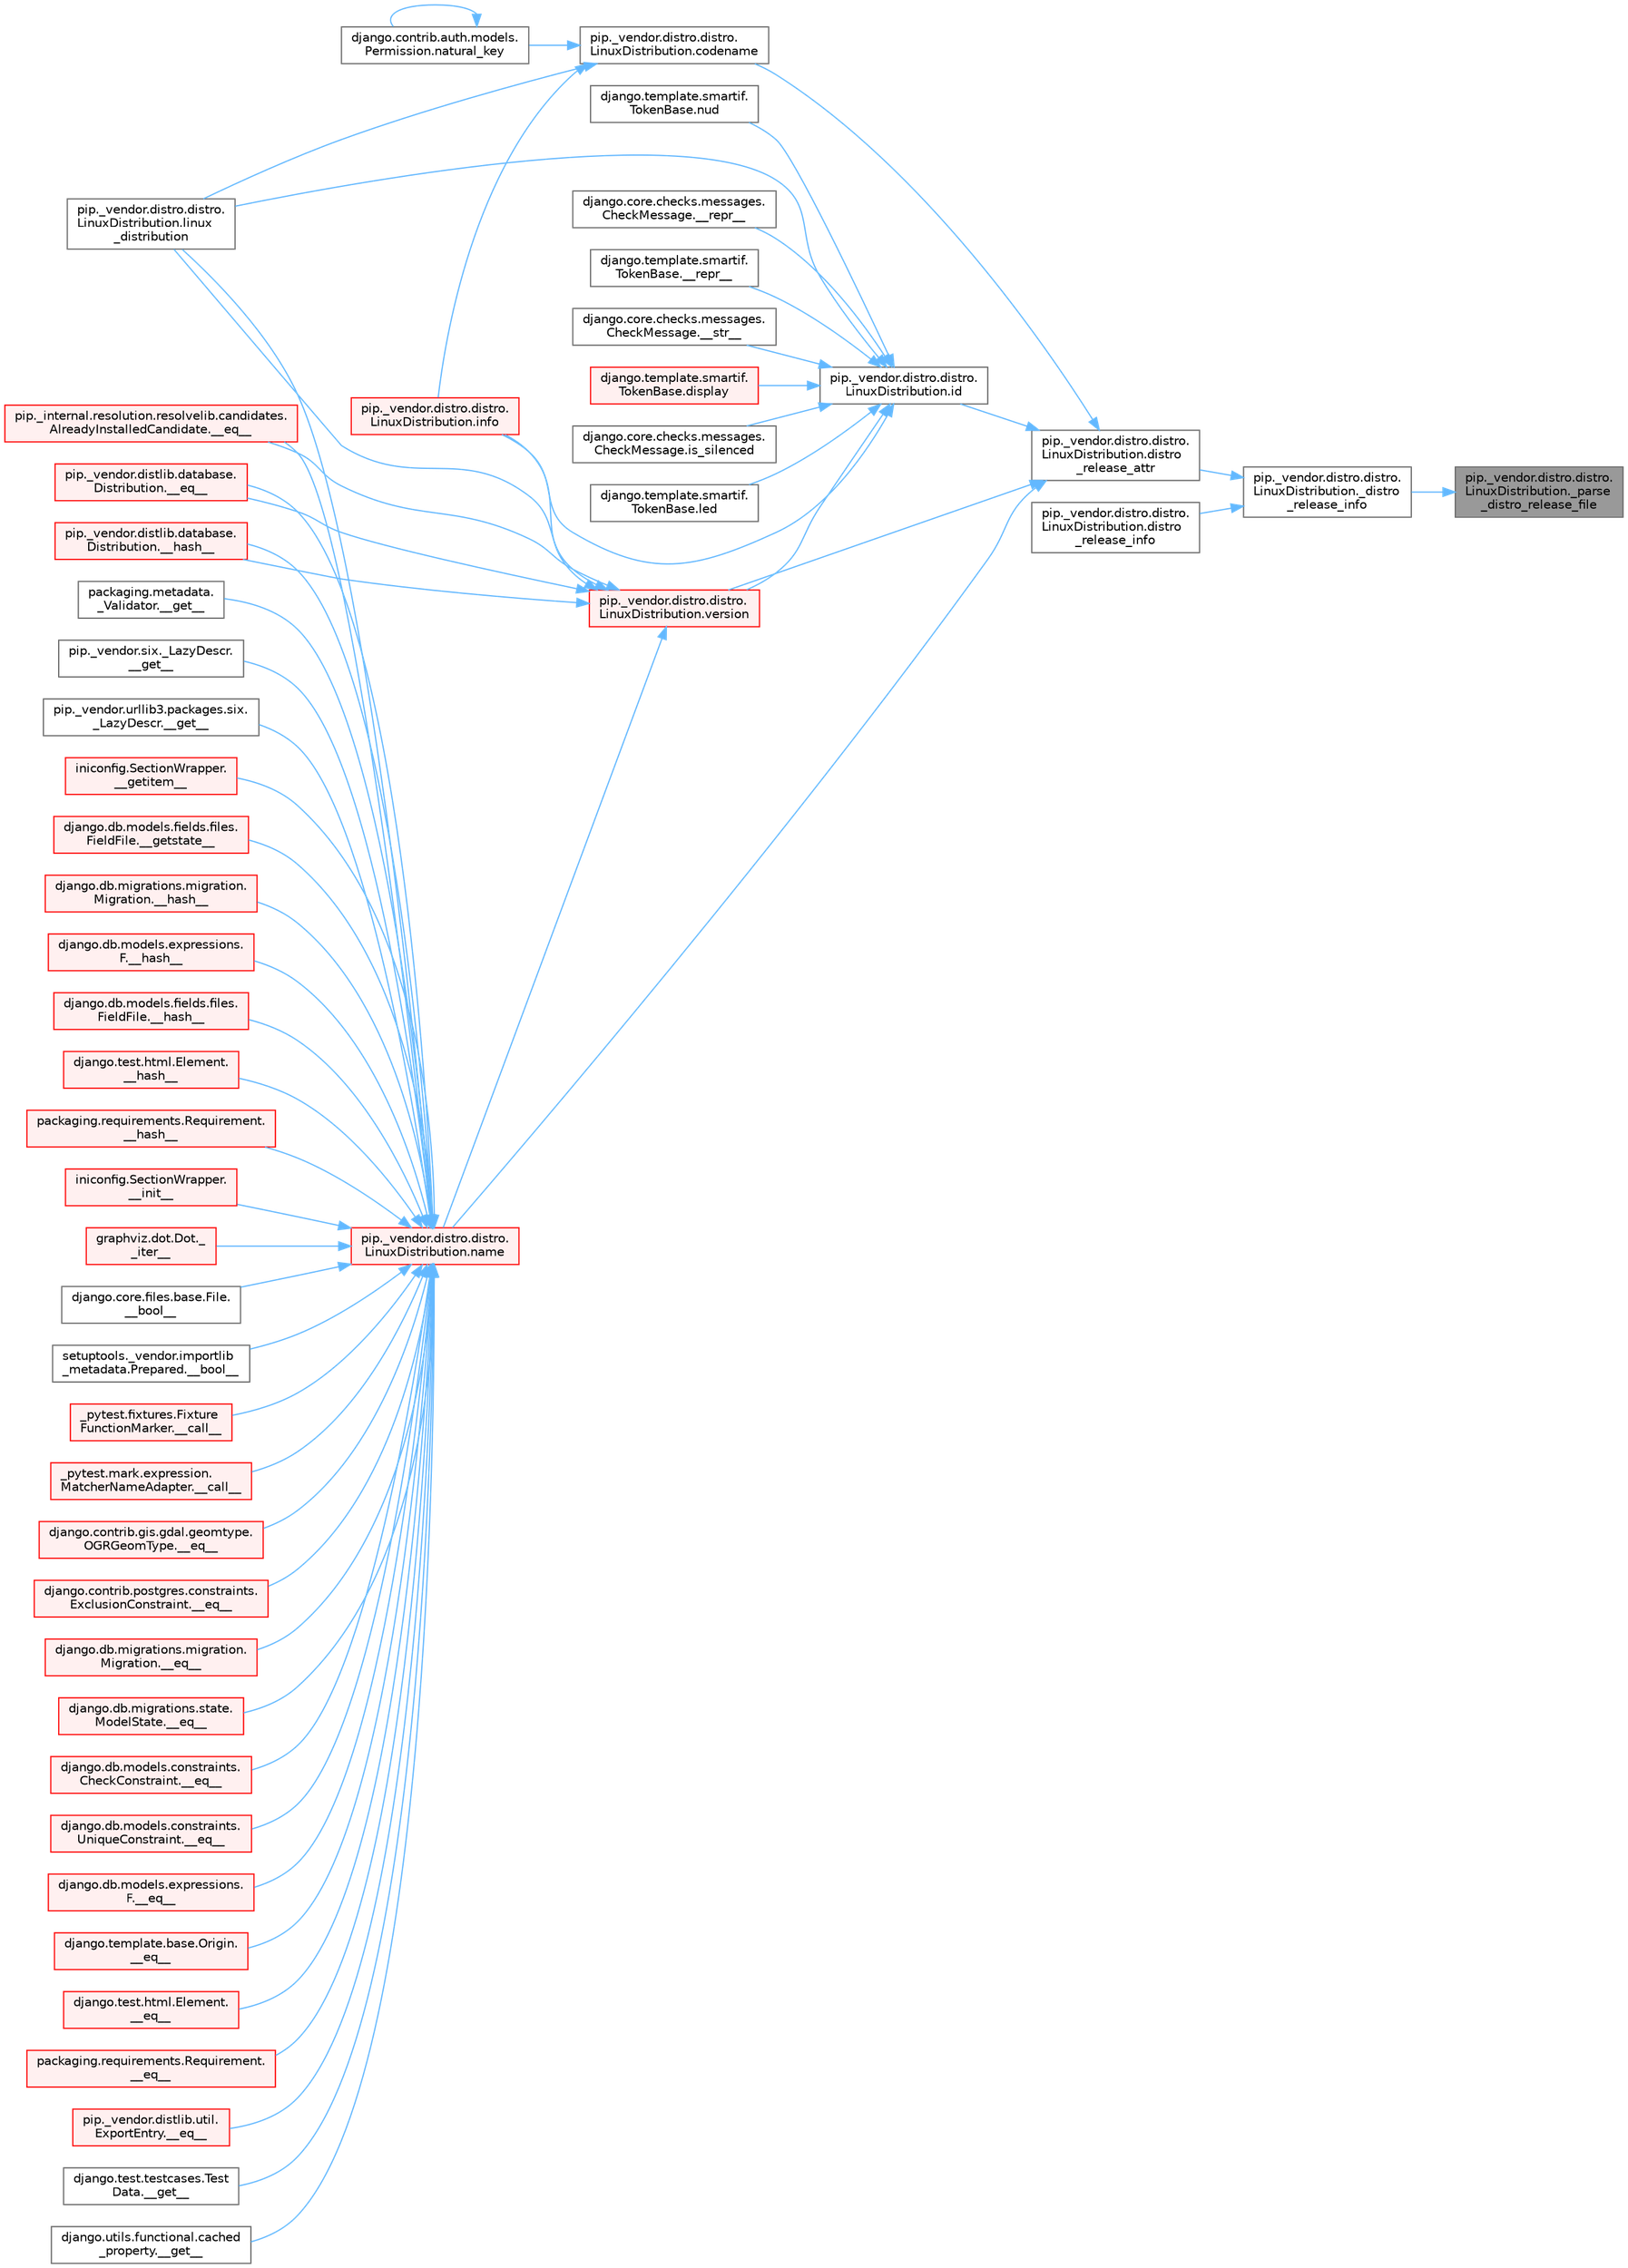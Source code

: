 digraph "pip._vendor.distro.distro.LinuxDistribution._parse_distro_release_file"
{
 // LATEX_PDF_SIZE
  bgcolor="transparent";
  edge [fontname=Helvetica,fontsize=10,labelfontname=Helvetica,labelfontsize=10];
  node [fontname=Helvetica,fontsize=10,shape=box,height=0.2,width=0.4];
  rankdir="RL";
  Node1 [id="Node000001",label="pip._vendor.distro.distro.\lLinuxDistribution._parse\l_distro_release_file",height=0.2,width=0.4,color="gray40", fillcolor="grey60", style="filled", fontcolor="black",tooltip=" "];
  Node1 -> Node2 [id="edge1_Node000001_Node000002",dir="back",color="steelblue1",style="solid",tooltip=" "];
  Node2 [id="Node000002",label="pip._vendor.distro.distro.\lLinuxDistribution._distro\l_release_info",height=0.2,width=0.4,color="grey40", fillcolor="white", style="filled",URL="$classpip_1_1__vendor_1_1distro_1_1distro_1_1_linux_distribution.html#a5003f69f1494a495c6fdca7f1e0ef614",tooltip=" "];
  Node2 -> Node3 [id="edge2_Node000002_Node000003",dir="back",color="steelblue1",style="solid",tooltip=" "];
  Node3 [id="Node000003",label="pip._vendor.distro.distro.\lLinuxDistribution.distro\l_release_attr",height=0.2,width=0.4,color="grey40", fillcolor="white", style="filled",URL="$classpip_1_1__vendor_1_1distro_1_1distro_1_1_linux_distribution.html#a69a78e152aeaccb753c30d3cf86c5686",tooltip=" "];
  Node3 -> Node4 [id="edge3_Node000003_Node000004",dir="back",color="steelblue1",style="solid",tooltip=" "];
  Node4 [id="Node000004",label="pip._vendor.distro.distro.\lLinuxDistribution.codename",height=0.2,width=0.4,color="grey40", fillcolor="white", style="filled",URL="$classpip_1_1__vendor_1_1distro_1_1distro_1_1_linux_distribution.html#a0358d9d8b02ce55672f3571d2cb6cdc7",tooltip=" "];
  Node4 -> Node5 [id="edge4_Node000004_Node000005",dir="back",color="steelblue1",style="solid",tooltip=" "];
  Node5 [id="Node000005",label="pip._vendor.distro.distro.\lLinuxDistribution.info",height=0.2,width=0.4,color="red", fillcolor="#FFF0F0", style="filled",URL="$classpip_1_1__vendor_1_1distro_1_1distro_1_1_linux_distribution.html#a006af842ff29a5797a718d5b6f853c95",tooltip=" "];
  Node4 -> Node2329 [id="edge5_Node000004_Node002329",dir="back",color="steelblue1",style="solid",tooltip=" "];
  Node2329 [id="Node002329",label="pip._vendor.distro.distro.\lLinuxDistribution.linux\l_distribution",height=0.2,width=0.4,color="grey40", fillcolor="white", style="filled",URL="$classpip_1_1__vendor_1_1distro_1_1distro_1_1_linux_distribution.html#a3babc6762bf16e331f59bf3b90d820ee",tooltip=" "];
  Node4 -> Node3182 [id="edge6_Node000004_Node003182",dir="back",color="steelblue1",style="solid",tooltip=" "];
  Node3182 [id="Node003182",label="django.contrib.auth.models.\lPermission.natural_key",height=0.2,width=0.4,color="grey40", fillcolor="white", style="filled",URL="$classdjango_1_1contrib_1_1auth_1_1models_1_1_permission.html#aa4f5b06a57c99a3bd143564cb477c67a",tooltip=" "];
  Node3182 -> Node3182 [id="edge7_Node003182_Node003182",dir="back",color="steelblue1",style="solid",tooltip=" "];
  Node3 -> Node3183 [id="edge8_Node000003_Node003183",dir="back",color="steelblue1",style="solid",tooltip=" "];
  Node3183 [id="Node003183",label="pip._vendor.distro.distro.\lLinuxDistribution.id",height=0.2,width=0.4,color="grey40", fillcolor="white", style="filled",URL="$classpip_1_1__vendor_1_1distro_1_1distro_1_1_linux_distribution.html#aec57d97b3bd82778371db7afa1d5b877",tooltip=" "];
  Node3183 -> Node3184 [id="edge9_Node003183_Node003184",dir="back",color="steelblue1",style="solid",tooltip=" "];
  Node3184 [id="Node003184",label="django.core.checks.messages.\lCheckMessage.__repr__",height=0.2,width=0.4,color="grey40", fillcolor="white", style="filled",URL="$classdjango_1_1core_1_1checks_1_1messages_1_1_check_message.html#aacd437544c605df73955ce188f1ec16c",tooltip=" "];
  Node3183 -> Node3185 [id="edge10_Node003183_Node003185",dir="back",color="steelblue1",style="solid",tooltip=" "];
  Node3185 [id="Node003185",label="django.template.smartif.\lTokenBase.__repr__",height=0.2,width=0.4,color="grey40", fillcolor="white", style="filled",URL="$classdjango_1_1template_1_1smartif_1_1_token_base.html#a8ee61204df12d80d48cdb6e41f74b94c",tooltip=" "];
  Node3183 -> Node3186 [id="edge11_Node003183_Node003186",dir="back",color="steelblue1",style="solid",tooltip=" "];
  Node3186 [id="Node003186",label="django.core.checks.messages.\lCheckMessage.__str__",height=0.2,width=0.4,color="grey40", fillcolor="white", style="filled",URL="$classdjango_1_1core_1_1checks_1_1messages_1_1_check_message.html#a5a594547b767061367294e697ac8af32",tooltip=" "];
  Node3183 -> Node3187 [id="edge12_Node003183_Node003187",dir="back",color="steelblue1",style="solid",tooltip=" "];
  Node3187 [id="Node003187",label="django.template.smartif.\lTokenBase.display",height=0.2,width=0.4,color="red", fillcolor="#FFF0F0", style="filled",URL="$classdjango_1_1template_1_1smartif_1_1_token_base.html#af8ccd5b8a53d5f0cd5f3f3e853752070",tooltip=" "];
  Node3183 -> Node5 [id="edge13_Node003183_Node000005",dir="back",color="steelblue1",style="solid",tooltip=" "];
  Node3183 -> Node3188 [id="edge14_Node003183_Node003188",dir="back",color="steelblue1",style="solid",tooltip=" "];
  Node3188 [id="Node003188",label="django.core.checks.messages.\lCheckMessage.is_silenced",height=0.2,width=0.4,color="grey40", fillcolor="white", style="filled",URL="$classdjango_1_1core_1_1checks_1_1messages_1_1_check_message.html#a060352835bfe4fe7ba9558592c1cc04f",tooltip=" "];
  Node3183 -> Node3189 [id="edge15_Node003183_Node003189",dir="back",color="steelblue1",style="solid",tooltip=" "];
  Node3189 [id="Node003189",label="django.template.smartif.\lTokenBase.led",height=0.2,width=0.4,color="grey40", fillcolor="white", style="filled",URL="$classdjango_1_1template_1_1smartif_1_1_token_base.html#aa7547de5b3294682f4ce0a9abbb26756",tooltip=" "];
  Node3183 -> Node2329 [id="edge16_Node003183_Node002329",dir="back",color="steelblue1",style="solid",tooltip=" "];
  Node3183 -> Node3190 [id="edge17_Node003183_Node003190",dir="back",color="steelblue1",style="solid",tooltip=" "];
  Node3190 [id="Node003190",label="django.template.smartif.\lTokenBase.nud",height=0.2,width=0.4,color="grey40", fillcolor="white", style="filled",URL="$classdjango_1_1template_1_1smartif_1_1_token_base.html#ad1a7cd0a1aea26a6cc69c4973e1d7e76",tooltip=" "];
  Node3183 -> Node3191 [id="edge18_Node003183_Node003191",dir="back",color="steelblue1",style="solid",tooltip=" "];
  Node3191 [id="Node003191",label="pip._vendor.distro.distro.\lLinuxDistribution.version",height=0.2,width=0.4,color="red", fillcolor="#FFF0F0", style="filled",URL="$classpip_1_1__vendor_1_1distro_1_1distro_1_1_linux_distribution.html#a35f4d1557d49774f4cb5c3f52fca0676",tooltip=" "];
  Node3191 -> Node970 [id="edge19_Node003191_Node000970",dir="back",color="steelblue1",style="solid",tooltip=" "];
  Node970 [id="Node000970",label="pip._internal.resolution.resolvelib.candidates.\lAlreadyInstalledCandidate.__eq__",height=0.2,width=0.4,color="red", fillcolor="#FFF0F0", style="filled",URL="$classpip_1_1__internal_1_1resolution_1_1resolvelib_1_1candidates_1_1_already_installed_candidate.html#a94393be14236fb68b64ac2b9f1e89d53",tooltip=" "];
  Node3191 -> Node971 [id="edge20_Node003191_Node000971",dir="back",color="steelblue1",style="solid",tooltip=" "];
  Node971 [id="Node000971",label="pip._vendor.distlib.database.\lDistribution.__eq__",height=0.2,width=0.4,color="red", fillcolor="#FFF0F0", style="filled",URL="$classpip_1_1__vendor_1_1distlib_1_1database_1_1_distribution.html#aba7030b239fad6f8faac6fcb9bec27c2",tooltip=" "];
  Node3191 -> Node985 [id="edge21_Node003191_Node000985",dir="back",color="steelblue1",style="solid",tooltip=" "];
  Node985 [id="Node000985",label="pip._vendor.distlib.database.\lDistribution.__hash__",height=0.2,width=0.4,color="red", fillcolor="#FFF0F0", style="filled",URL="$classpip_1_1__vendor_1_1distlib_1_1database_1_1_distribution.html#af9d117c9909f8cbf07f12c723b145c3b",tooltip=" "];
  Node3191 -> Node5 [id="edge22_Node003191_Node000005",dir="back",color="steelblue1",style="solid",tooltip=" "];
  Node3191 -> Node2329 [id="edge23_Node003191_Node002329",dir="back",color="steelblue1",style="solid",tooltip=" "];
  Node3191 -> Node2845 [id="edge24_Node003191_Node002845",dir="back",color="steelblue1",style="solid",tooltip=" "];
  Node2845 [id="Node002845",label="pip._vendor.distro.distro.\lLinuxDistribution.name",height=0.2,width=0.4,color="red", fillcolor="#FFF0F0", style="filled",URL="$classpip_1_1__vendor_1_1distro_1_1distro_1_1_linux_distribution.html#a0f30009e5f86e89a27bd187e8a759e32",tooltip=" "];
  Node2845 -> Node959 [id="edge25_Node002845_Node000959",dir="back",color="steelblue1",style="solid",tooltip=" "];
  Node959 [id="Node000959",label="django.core.files.base.File.\l__bool__",height=0.2,width=0.4,color="grey40", fillcolor="white", style="filled",URL="$classdjango_1_1core_1_1files_1_1base_1_1_file.html#adf07dd46020c7160b2257d9e3da4bc43",tooltip=" "];
  Node2845 -> Node960 [id="edge26_Node002845_Node000960",dir="back",color="steelblue1",style="solid",tooltip=" "];
  Node960 [id="Node000960",label="setuptools._vendor.importlib\l_metadata.Prepared.__bool__",height=0.2,width=0.4,color="grey40", fillcolor="white", style="filled",URL="$classsetuptools_1_1__vendor_1_1importlib__metadata_1_1_prepared.html#a0395661b38fe11742f24c0482962b913",tooltip=" "];
  Node2845 -> Node961 [id="edge27_Node002845_Node000961",dir="back",color="steelblue1",style="solid",tooltip=" "];
  Node961 [id="Node000961",label="_pytest.fixtures.Fixture\lFunctionMarker.__call__",height=0.2,width=0.4,color="red", fillcolor="#FFF0F0", style="filled",URL="$class__pytest_1_1fixtures_1_1_fixture_function_marker.html#acc9c789cb8d19388b24d740159ba305d",tooltip=" "];
  Node2845 -> Node962 [id="edge28_Node002845_Node000962",dir="back",color="steelblue1",style="solid",tooltip=" "];
  Node962 [id="Node000962",label="_pytest.mark.expression.\lMatcherNameAdapter.__call__",height=0.2,width=0.4,color="red", fillcolor="#FFF0F0", style="filled",URL="$class__pytest_1_1mark_1_1expression_1_1_matcher_name_adapter.html#a7ecd7564e2e67d5ac026d25db1466389",tooltip=" "];
  Node2845 -> Node963 [id="edge29_Node002845_Node000963",dir="back",color="steelblue1",style="solid",tooltip=" "];
  Node963 [id="Node000963",label="django.contrib.gis.gdal.geomtype.\lOGRGeomType.__eq__",height=0.2,width=0.4,color="red", fillcolor="#FFF0F0", style="filled",URL="$classdjango_1_1contrib_1_1gis_1_1gdal_1_1geomtype_1_1_o_g_r_geom_type.html#a878253f899634c312b64add448108474",tooltip=" "];
  Node2845 -> Node485 [id="edge30_Node002845_Node000485",dir="back",color="steelblue1",style="solid",tooltip=" "];
  Node485 [id="Node000485",label="django.contrib.postgres.constraints.\lExclusionConstraint.__eq__",height=0.2,width=0.4,color="red", fillcolor="#FFF0F0", style="filled",URL="$classdjango_1_1contrib_1_1postgres_1_1constraints_1_1_exclusion_constraint.html#af496d048323e51177e1239475f9fe47c",tooltip=" "];
  Node2845 -> Node964 [id="edge31_Node002845_Node000964",dir="back",color="steelblue1",style="solid",tooltip=" "];
  Node964 [id="Node000964",label="django.db.migrations.migration.\lMigration.__eq__",height=0.2,width=0.4,color="red", fillcolor="#FFF0F0", style="filled",URL="$classdjango_1_1db_1_1migrations_1_1migration_1_1_migration.html#a0234090d18f01ee0a7a23b98a036ac79",tooltip=" "];
  Node2845 -> Node965 [id="edge32_Node002845_Node000965",dir="back",color="steelblue1",style="solid",tooltip=" "];
  Node965 [id="Node000965",label="django.db.migrations.state.\lModelState.__eq__",height=0.2,width=0.4,color="red", fillcolor="#FFF0F0", style="filled",URL="$classdjango_1_1db_1_1migrations_1_1state_1_1_model_state.html#ae338faa36574cfa53f86dac5ac80176d",tooltip=" "];
  Node2845 -> Node749 [id="edge33_Node002845_Node000749",dir="back",color="steelblue1",style="solid",tooltip=" "];
  Node749 [id="Node000749",label="django.db.models.constraints.\lCheckConstraint.__eq__",height=0.2,width=0.4,color="red", fillcolor="#FFF0F0", style="filled",URL="$classdjango_1_1db_1_1models_1_1constraints_1_1_check_constraint.html#a55875a553e53009967129f8b8a269475",tooltip=" "];
  Node2845 -> Node486 [id="edge34_Node002845_Node000486",dir="back",color="steelblue1",style="solid",tooltip=" "];
  Node486 [id="Node000486",label="django.db.models.constraints.\lUniqueConstraint.__eq__",height=0.2,width=0.4,color="red", fillcolor="#FFF0F0", style="filled",URL="$classdjango_1_1db_1_1models_1_1constraints_1_1_unique_constraint.html#a1a877e5c6def4673a480b3fd44e3ad19",tooltip=" "];
  Node2845 -> Node966 [id="edge35_Node002845_Node000966",dir="back",color="steelblue1",style="solid",tooltip=" "];
  Node966 [id="Node000966",label="django.db.models.expressions.\lF.__eq__",height=0.2,width=0.4,color="red", fillcolor="#FFF0F0", style="filled",URL="$classdjango_1_1db_1_1models_1_1expressions_1_1_f.html#ae5a4762383529ca2924f76683eede0d2",tooltip=" "];
  Node2845 -> Node967 [id="edge36_Node002845_Node000967",dir="back",color="steelblue1",style="solid",tooltip=" "];
  Node967 [id="Node000967",label="django.template.base.Origin.\l__eq__",height=0.2,width=0.4,color="red", fillcolor="#FFF0F0", style="filled",URL="$classdjango_1_1template_1_1base_1_1_origin.html#aceaf6f15e79a904eef75db1caa454d5c",tooltip=" "];
  Node2845 -> Node968 [id="edge37_Node002845_Node000968",dir="back",color="steelblue1",style="solid",tooltip=" "];
  Node968 [id="Node000968",label="django.test.html.Element.\l__eq__",height=0.2,width=0.4,color="red", fillcolor="#FFF0F0", style="filled",URL="$classdjango_1_1test_1_1html_1_1_element.html#a287e83f2ae4a6f13b9e00d7b70ee5d47",tooltip=" "];
  Node2845 -> Node969 [id="edge38_Node002845_Node000969",dir="back",color="steelblue1",style="solid",tooltip=" "];
  Node969 [id="Node000969",label="packaging.requirements.Requirement.\l__eq__",height=0.2,width=0.4,color="red", fillcolor="#FFF0F0", style="filled",URL="$classpackaging_1_1requirements_1_1_requirement.html#ae285c586a0e8b9e700b0f5f25e2c2671",tooltip=" "];
  Node2845 -> Node970 [id="edge39_Node002845_Node000970",dir="back",color="steelblue1",style="solid",tooltip=" "];
  Node2845 -> Node971 [id="edge40_Node002845_Node000971",dir="back",color="steelblue1",style="solid",tooltip=" "];
  Node2845 -> Node972 [id="edge41_Node002845_Node000972",dir="back",color="steelblue1",style="solid",tooltip=" "];
  Node972 [id="Node000972",label="pip._vendor.distlib.util.\lExportEntry.__eq__",height=0.2,width=0.4,color="red", fillcolor="#FFF0F0", style="filled",URL="$classpip_1_1__vendor_1_1distlib_1_1util_1_1_export_entry.html#a0fb0e6e2d6aa56973f97290b051c5709",tooltip=" "];
  Node2845 -> Node79 [id="edge42_Node002845_Node000079",dir="back",color="steelblue1",style="solid",tooltip=" "];
  Node79 [id="Node000079",label="django.test.testcases.Test\lData.__get__",height=0.2,width=0.4,color="grey40", fillcolor="white", style="filled",URL="$classdjango_1_1test_1_1testcases_1_1_test_data.html#a6b90c1a9262cf266d34b5e5faa257454",tooltip=" "];
  Node2845 -> Node973 [id="edge43_Node002845_Node000973",dir="back",color="steelblue1",style="solid",tooltip=" "];
  Node973 [id="Node000973",label="django.utils.functional.cached\l_property.__get__",height=0.2,width=0.4,color="grey40", fillcolor="white", style="filled",URL="$classdjango_1_1utils_1_1functional_1_1cached__property.html#aea06f0393fa1ebeb0e878b1df50e0ea6",tooltip=" "];
  Node2845 -> Node974 [id="edge44_Node002845_Node000974",dir="back",color="steelblue1",style="solid",tooltip=" "];
  Node974 [id="Node000974",label="packaging.metadata.\l_Validator.__get__",height=0.2,width=0.4,color="grey40", fillcolor="white", style="filled",URL="$classpackaging_1_1metadata_1_1___validator.html#aee57fdc6ee4e64af0551e761a2339d22",tooltip=" "];
  Node2845 -> Node975 [id="edge45_Node002845_Node000975",dir="back",color="steelblue1",style="solid",tooltip=" "];
  Node975 [id="Node000975",label="pip._vendor.six._LazyDescr.\l__get__",height=0.2,width=0.4,color="grey40", fillcolor="white", style="filled",URL="$classpip_1_1__vendor_1_1six_1_1___lazy_descr.html#aeb559285af794a2be524d8e532244a3e",tooltip=" "];
  Node2845 -> Node976 [id="edge46_Node002845_Node000976",dir="back",color="steelblue1",style="solid",tooltip=" "];
  Node976 [id="Node000976",label="pip._vendor.urllib3.packages.six.\l_LazyDescr.__get__",height=0.2,width=0.4,color="grey40", fillcolor="white", style="filled",URL="$classpip_1_1__vendor_1_1urllib3_1_1packages_1_1six_1_1___lazy_descr.html#a08ccd0501dd1c57d35df463db038355d",tooltip=" "];
  Node2845 -> Node977 [id="edge47_Node002845_Node000977",dir="back",color="steelblue1",style="solid",tooltip=" "];
  Node977 [id="Node000977",label="iniconfig.SectionWrapper.\l__getitem__",height=0.2,width=0.4,color="red", fillcolor="#FFF0F0", style="filled",URL="$classiniconfig_1_1_section_wrapper.html#a3fc976958f26ef38b05fa3a8e6df2a4e",tooltip=" "];
  Node2845 -> Node978 [id="edge48_Node002845_Node000978",dir="back",color="steelblue1",style="solid",tooltip=" "];
  Node978 [id="Node000978",label="django.db.models.fields.files.\lFieldFile.__getstate__",height=0.2,width=0.4,color="red", fillcolor="#FFF0F0", style="filled",URL="$classdjango_1_1db_1_1models_1_1fields_1_1files_1_1_field_file.html#abe72652d5f16633f345ef032fd8e3b5c",tooltip=" "];
  Node2845 -> Node980 [id="edge49_Node002845_Node000980",dir="back",color="steelblue1",style="solid",tooltip=" "];
  Node980 [id="Node000980",label="django.db.migrations.migration.\lMigration.__hash__",height=0.2,width=0.4,color="red", fillcolor="#FFF0F0", style="filled",URL="$classdjango_1_1db_1_1migrations_1_1migration_1_1_migration.html#aae8f7f62ce57be42f7b5af2e49edf919",tooltip=" "];
  Node2845 -> Node981 [id="edge50_Node002845_Node000981",dir="back",color="steelblue1",style="solid",tooltip=" "];
  Node981 [id="Node000981",label="django.db.models.expressions.\lF.__hash__",height=0.2,width=0.4,color="red", fillcolor="#FFF0F0", style="filled",URL="$classdjango_1_1db_1_1models_1_1expressions_1_1_f.html#a6431516addfd350b0b6ed0e51165f7c1",tooltip=" "];
  Node2845 -> Node982 [id="edge51_Node002845_Node000982",dir="back",color="steelblue1",style="solid",tooltip=" "];
  Node982 [id="Node000982",label="django.db.models.fields.files.\lFieldFile.__hash__",height=0.2,width=0.4,color="red", fillcolor="#FFF0F0", style="filled",URL="$classdjango_1_1db_1_1models_1_1fields_1_1files_1_1_field_file.html#a3d0916f2296d973216a37e30a933c401",tooltip=" "];
  Node2845 -> Node983 [id="edge52_Node002845_Node000983",dir="back",color="steelblue1",style="solid",tooltip=" "];
  Node983 [id="Node000983",label="django.test.html.Element.\l__hash__",height=0.2,width=0.4,color="red", fillcolor="#FFF0F0", style="filled",URL="$classdjango_1_1test_1_1html_1_1_element.html#a9e783fdad624f8860a95fe7662ea85f3",tooltip=" "];
  Node2845 -> Node984 [id="edge53_Node002845_Node000984",dir="back",color="steelblue1",style="solid",tooltip=" "];
  Node984 [id="Node000984",label="packaging.requirements.Requirement.\l__hash__",height=0.2,width=0.4,color="red", fillcolor="#FFF0F0", style="filled",URL="$classpackaging_1_1requirements_1_1_requirement.html#a69426ed6e3cc347033b3096195023bfc",tooltip=" "];
  Node2845 -> Node985 [id="edge54_Node002845_Node000985",dir="back",color="steelblue1",style="solid",tooltip=" "];
  Node2845 -> Node986 [id="edge55_Node002845_Node000986",dir="back",color="steelblue1",style="solid",tooltip=" "];
  Node986 [id="Node000986",label="iniconfig.SectionWrapper.\l__init__",height=0.2,width=0.4,color="red", fillcolor="#FFF0F0", style="filled",URL="$classiniconfig_1_1_section_wrapper.html#ac789fd178fa19b9e39994b6f79265620",tooltip=" "];
  Node2845 -> Node987 [id="edge56_Node002845_Node000987",dir="back",color="steelblue1",style="solid",tooltip=" "];
  Node987 [id="Node000987",label="graphviz.dot.Dot._\l_iter__",height=0.2,width=0.4,color="red", fillcolor="#FFF0F0", style="filled",URL="$classgraphviz_1_1dot_1_1_dot.html#ad581ae397ceb7e0bef9698433ce3a2a4",tooltip=" "];
  Node2845 -> Node2329 [id="edge57_Node002845_Node002329",dir="back",color="steelblue1",style="solid",tooltip=" "];
  Node3 -> Node2845 [id="edge58_Node000003_Node002845",dir="back",color="steelblue1",style="solid",tooltip=" "];
  Node3 -> Node3191 [id="edge59_Node000003_Node003191",dir="back",color="steelblue1",style="solid",tooltip=" "];
  Node2 -> Node3192 [id="edge60_Node000002_Node003192",dir="back",color="steelblue1",style="solid",tooltip=" "];
  Node3192 [id="Node003192",label="pip._vendor.distro.distro.\lLinuxDistribution.distro\l_release_info",height=0.2,width=0.4,color="grey40", fillcolor="white", style="filled",URL="$classpip_1_1__vendor_1_1distro_1_1distro_1_1_linux_distribution.html#a86220998f39c4fe4ad8b7a85c6c070d9",tooltip=" "];
}
